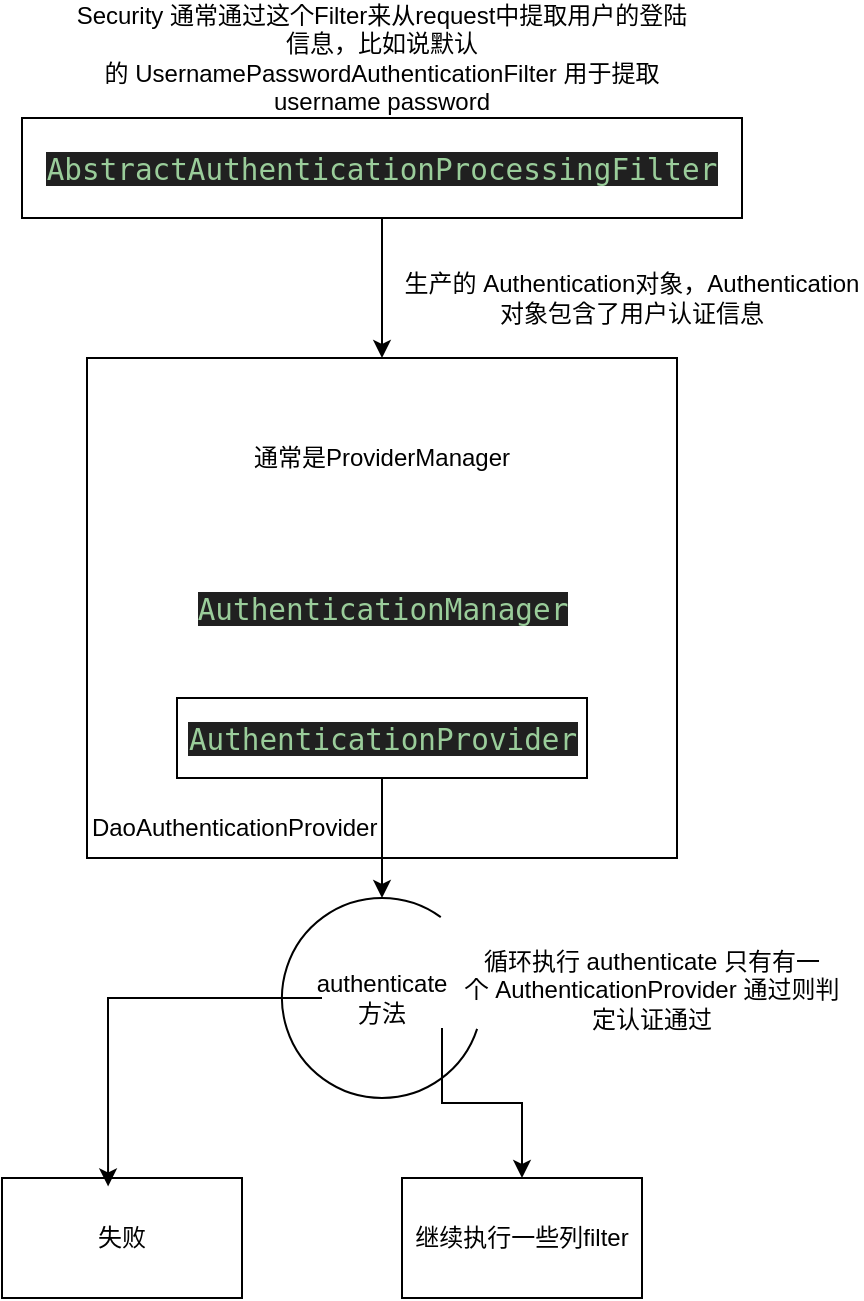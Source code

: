 <mxfile version="24.8.4">
  <diagram name="Page-1" id="rmUJFnpAEcSocmMqCP4L">
    <mxGraphModel dx="1434" dy="754" grid="1" gridSize="10" guides="1" tooltips="1" connect="1" arrows="1" fold="1" page="1" pageScale="1" pageWidth="850" pageHeight="1100" math="0" shadow="0">
      <root>
        <mxCell id="0" />
        <mxCell id="1" parent="0" />
        <mxCell id="Sr1pXEGsXNwmPltZOefY-3" style="edgeStyle=orthogonalEdgeStyle;rounded=0;orthogonalLoop=1;jettySize=auto;html=1;exitX=0.5;exitY=1;exitDx=0;exitDy=0;" edge="1" parent="1" source="Sr1pXEGsXNwmPltZOefY-1" target="Sr1pXEGsXNwmPltZOefY-2">
          <mxGeometry relative="1" as="geometry" />
        </mxCell>
        <mxCell id="Sr1pXEGsXNwmPltZOefY-1" value="&lt;div style=&quot;background-color:#202020;color:#ffffff&quot;&gt;&lt;pre style=&quot;font-family:&#39;JetBrains Mono&#39;,monospace;font-size:11.0pt;&quot;&gt;&lt;span style=&quot;color:#9acd9a;&quot;&gt;AbstractAuthenticationProcessingFilter&lt;/span&gt;&lt;/pre&gt;&lt;/div&gt;" style="rounded=0;whiteSpace=wrap;html=1;" vertex="1" parent="1">
          <mxGeometry x="10" y="100" width="360" height="50" as="geometry" />
        </mxCell>
        <mxCell id="Sr1pXEGsXNwmPltZOefY-2" value="&lt;div style=&quot;background-color:#202020;color:#ffffff&quot;&gt;&lt;pre style=&quot;font-family:&#39;JetBrains Mono&#39;,monospace;font-size:11.0pt;&quot;&gt;&lt;span style=&quot;color:#9acd9a;&quot;&gt;AuthenticationManager&lt;/span&gt;&lt;/pre&gt;&lt;/div&gt;" style="rounded=0;whiteSpace=wrap;html=1;" vertex="1" parent="1">
          <mxGeometry x="42.5" y="220" width="295" height="250" as="geometry" />
        </mxCell>
        <mxCell id="Sr1pXEGsXNwmPltZOefY-4" value="Security 通常通过这个Filter来从request中提取用户的登陆信息，比如说默认的&amp;nbsp;UsernamePasswordAuthenticationFilter 用于提取username password" style="text;html=1;align=center;verticalAlign=middle;whiteSpace=wrap;rounded=0;" vertex="1" parent="1">
          <mxGeometry x="35" y="50" width="310" height="40" as="geometry" />
        </mxCell>
        <mxCell id="Sr1pXEGsXNwmPltZOefY-5" value="生产的&amp;nbsp;Authentication对象，Authentication对象包含了用户认证信息" style="text;html=1;align=center;verticalAlign=middle;whiteSpace=wrap;rounded=0;" vertex="1" parent="1">
          <mxGeometry x="200" y="170" width="230" height="40" as="geometry" />
        </mxCell>
        <mxCell id="Sr1pXEGsXNwmPltZOefY-6" value="通常是ProviderManager" style="text;html=1;align=center;verticalAlign=middle;whiteSpace=wrap;rounded=0;" vertex="1" parent="1">
          <mxGeometry x="115" y="250" width="150" height="40" as="geometry" />
        </mxCell>
        <mxCell id="Sr1pXEGsXNwmPltZOefY-14" style="edgeStyle=orthogonalEdgeStyle;rounded=0;orthogonalLoop=1;jettySize=auto;html=1;exitX=0.5;exitY=1;exitDx=0;exitDy=0;" edge="1" parent="1" source="Sr1pXEGsXNwmPltZOefY-7" target="Sr1pXEGsXNwmPltZOefY-13">
          <mxGeometry relative="1" as="geometry" />
        </mxCell>
        <mxCell id="Sr1pXEGsXNwmPltZOefY-7" value="&lt;div style=&quot;background-color: rgb(32, 32, 32); color: rgb(255, 255, 255);&quot;&gt;&lt;pre style=&quot;font-family:&#39;JetBrains Mono&#39;,monospace;font-size:11.0pt;&quot;&gt;&lt;span style=&quot;color:#9acd9a;&quot;&gt;AuthenticationProvider&lt;/span&gt;&lt;/pre&gt;&lt;/div&gt;" style="rounded=0;whiteSpace=wrap;html=1;" vertex="1" parent="1">
          <mxGeometry x="87.5" y="390" width="205" height="40" as="geometry" />
        </mxCell>
        <mxCell id="Sr1pXEGsXNwmPltZOefY-13" value="" style="verticalLabelPosition=bottom;verticalAlign=top;html=1;shape=mxgraph.basic.arc;startAngle=0.3;endAngle=0.1;" vertex="1" parent="1">
          <mxGeometry x="140" y="490" width="100" height="100" as="geometry" />
        </mxCell>
        <mxCell id="Sr1pXEGsXNwmPltZOefY-21" style="edgeStyle=orthogonalEdgeStyle;rounded=0;orthogonalLoop=1;jettySize=auto;html=1;exitX=1;exitY=1;exitDx=0;exitDy=0;entryX=0.5;entryY=0;entryDx=0;entryDy=0;" edge="1" parent="1" source="Sr1pXEGsXNwmPltZOefY-15" target="Sr1pXEGsXNwmPltZOefY-20">
          <mxGeometry relative="1" as="geometry" />
        </mxCell>
        <mxCell id="Sr1pXEGsXNwmPltZOefY-15" value="authenticate方法" style="text;html=1;align=center;verticalAlign=middle;whiteSpace=wrap;rounded=0;" vertex="1" parent="1">
          <mxGeometry x="160" y="525" width="60" height="30" as="geometry" />
        </mxCell>
        <mxCell id="Sr1pXEGsXNwmPltZOefY-16" value="循环执行&amp;nbsp;authenticate 只有有一个&amp;nbsp;AuthenticationProvider 通过则判定认证通过" style="text;html=1;align=center;verticalAlign=middle;whiteSpace=wrap;rounded=0;" vertex="1" parent="1">
          <mxGeometry x="230" y="516" width="190" height="39" as="geometry" />
        </mxCell>
        <mxCell id="Sr1pXEGsXNwmPltZOefY-17" value="DaoAuthenticationProvider&amp;nbsp;" style="text;html=1;align=center;verticalAlign=middle;whiteSpace=wrap;rounded=0;" vertex="1" parent="1">
          <mxGeometry x="87.5" y="440" width="60" height="30" as="geometry" />
        </mxCell>
        <mxCell id="Sr1pXEGsXNwmPltZOefY-18" value="失败" style="rounded=0;whiteSpace=wrap;html=1;" vertex="1" parent="1">
          <mxGeometry y="630" width="120" height="60" as="geometry" />
        </mxCell>
        <mxCell id="Sr1pXEGsXNwmPltZOefY-19" style="edgeStyle=orthogonalEdgeStyle;rounded=0;orthogonalLoop=1;jettySize=auto;html=1;exitX=0;exitY=0.5;exitDx=0;exitDy=0;entryX=0.442;entryY=0.07;entryDx=0;entryDy=0;entryPerimeter=0;" edge="1" parent="1" source="Sr1pXEGsXNwmPltZOefY-15" target="Sr1pXEGsXNwmPltZOefY-18">
          <mxGeometry relative="1" as="geometry" />
        </mxCell>
        <mxCell id="Sr1pXEGsXNwmPltZOefY-20" value="继续执行一些列filter" style="rounded=0;whiteSpace=wrap;html=1;" vertex="1" parent="1">
          <mxGeometry x="200" y="630" width="120" height="60" as="geometry" />
        </mxCell>
      </root>
    </mxGraphModel>
  </diagram>
</mxfile>
